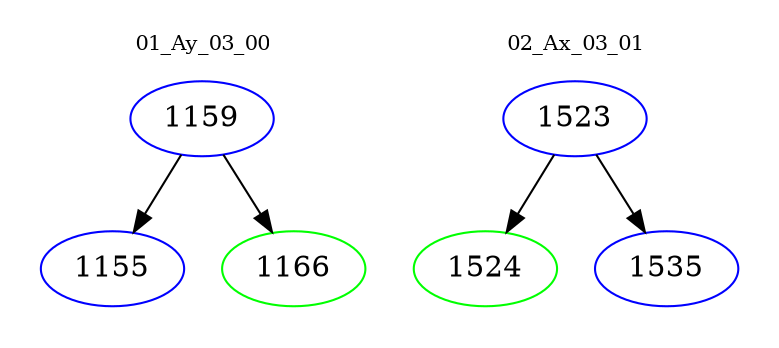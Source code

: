 digraph{
subgraph cluster_0 {
color = white
label = "01_Ay_03_00";
fontsize=10;
T0_1159 [label="1159", color="blue"]
T0_1159 -> T0_1155 [color="black"]
T0_1155 [label="1155", color="blue"]
T0_1159 -> T0_1166 [color="black"]
T0_1166 [label="1166", color="green"]
}
subgraph cluster_1 {
color = white
label = "02_Ax_03_01";
fontsize=10;
T1_1523 [label="1523", color="blue"]
T1_1523 -> T1_1524 [color="black"]
T1_1524 [label="1524", color="green"]
T1_1523 -> T1_1535 [color="black"]
T1_1535 [label="1535", color="blue"]
}
}
